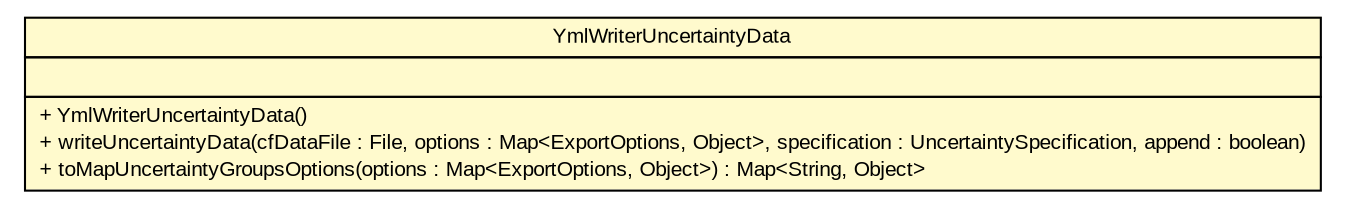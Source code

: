 #!/usr/local/bin/dot
#
# Class diagram 
# Generated by UMLGraph version R5_6-24-gf6e263 (http://www.umlgraph.org/)
#

digraph G {
	edge [fontname="arial",fontsize=10,labelfontname="arial",labelfontsize=10];
	node [fontname="arial",fontsize=10,shape=plaintext];
	nodesep=0.25;
	ranksep=0.5;
	// gov.sandia.cf.application.configuration.uncertainty.YmlWriterUncertaintyData
	c464784 [label=<<table title="gov.sandia.cf.application.configuration.uncertainty.YmlWriterUncertaintyData" border="0" cellborder="1" cellspacing="0" cellpadding="2" port="p" bgcolor="lemonChiffon" href="./YmlWriterUncertaintyData.html">
		<tr><td><table border="0" cellspacing="0" cellpadding="1">
<tr><td align="center" balign="center"> YmlWriterUncertaintyData </td></tr>
		</table></td></tr>
		<tr><td><table border="0" cellspacing="0" cellpadding="1">
<tr><td align="left" balign="left">  </td></tr>
		</table></td></tr>
		<tr><td><table border="0" cellspacing="0" cellpadding="1">
<tr><td align="left" balign="left"> + YmlWriterUncertaintyData() </td></tr>
<tr><td align="left" balign="left"> + writeUncertaintyData(cfDataFile : File, options : Map&lt;ExportOptions, Object&gt;, specification : UncertaintySpecification, append : boolean) </td></tr>
<tr><td align="left" balign="left"> + toMapUncertaintyGroupsOptions(options : Map&lt;ExportOptions, Object&gt;) : Map&lt;String, Object&gt; </td></tr>
		</table></td></tr>
		</table>>, URL="./YmlWriterUncertaintyData.html", fontname="arial", fontcolor="black", fontsize=10.0];
}

